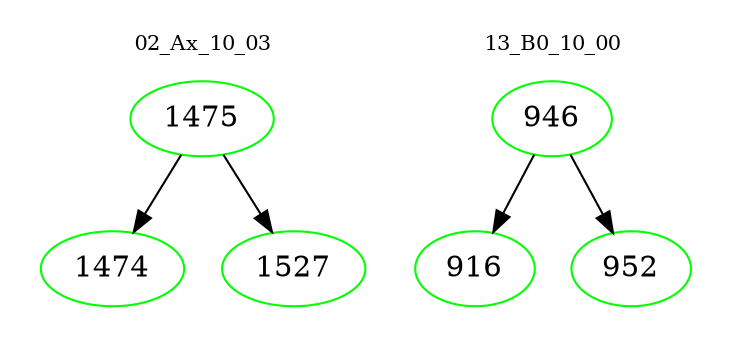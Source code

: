 digraph{
subgraph cluster_0 {
color = white
label = "02_Ax_10_03";
fontsize=10;
T0_1475 [label="1475", color="green"]
T0_1475 -> T0_1474 [color="black"]
T0_1474 [label="1474", color="green"]
T0_1475 -> T0_1527 [color="black"]
T0_1527 [label="1527", color="green"]
}
subgraph cluster_1 {
color = white
label = "13_B0_10_00";
fontsize=10;
T1_946 [label="946", color="green"]
T1_946 -> T1_916 [color="black"]
T1_916 [label="916", color="green"]
T1_946 -> T1_952 [color="black"]
T1_952 [label="952", color="green"]
}
}
